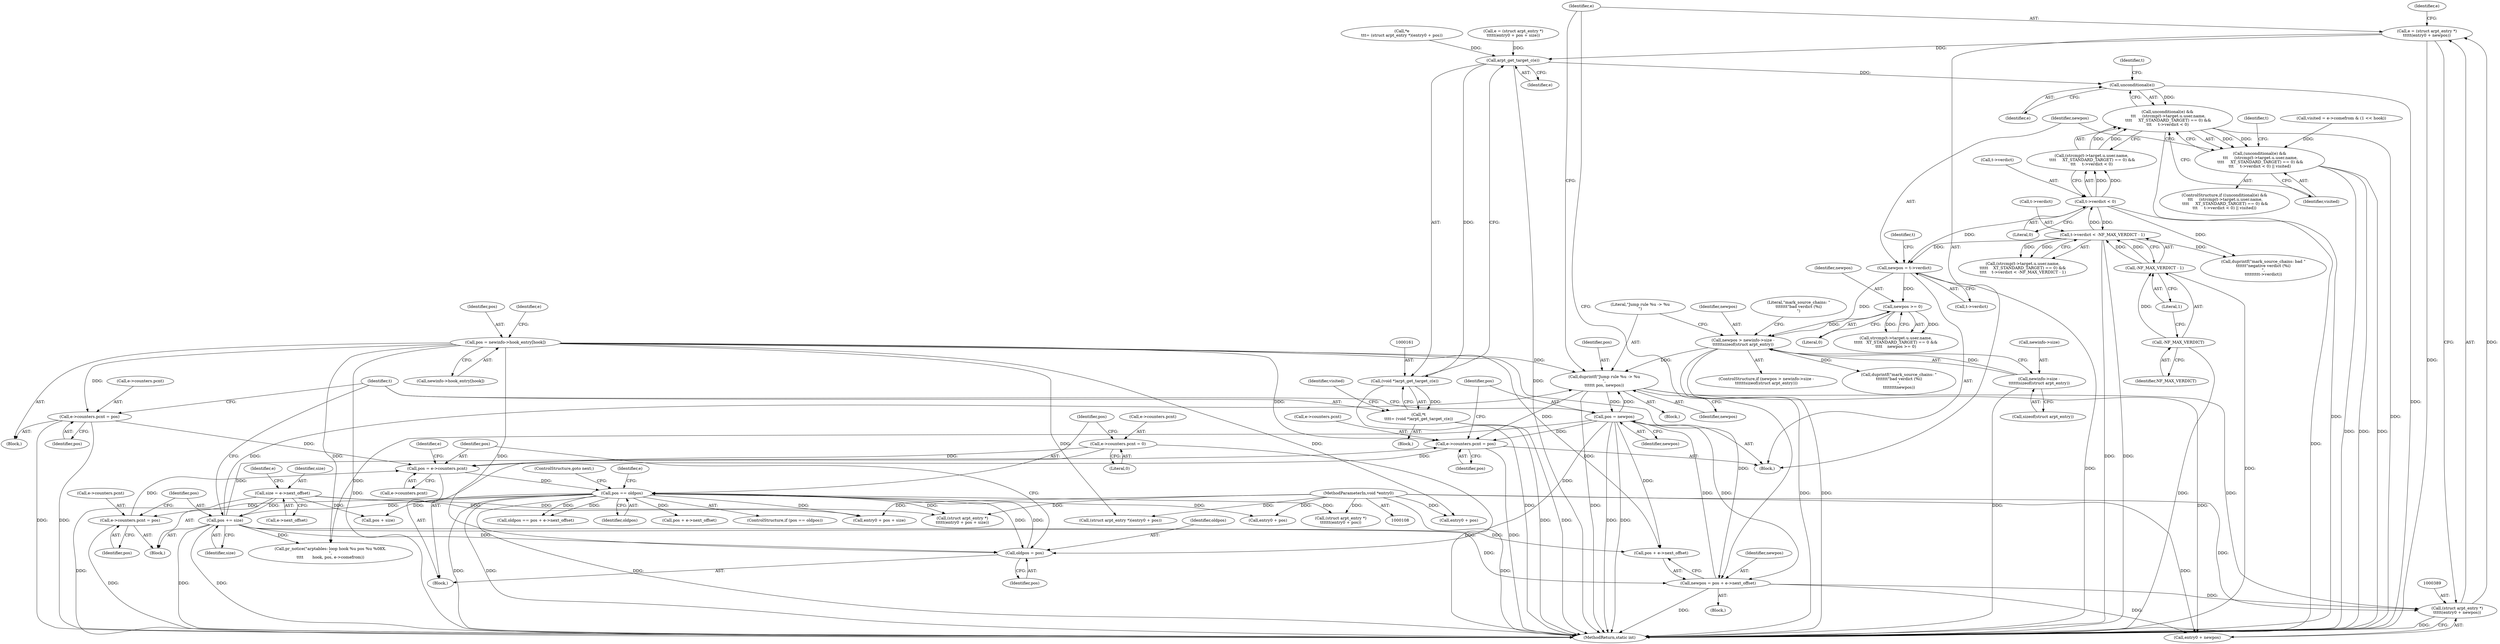 digraph "0_linux_54d83fc74aa9ec72794373cb47432c5f7fb1a309_1@pointer" {
"1000386" [label="(Call,e = (struct arpt_entry *)\n\t\t\t\t\t(entry0 + newpos))"];
"1000388" [label="(Call,(struct arpt_entry *)\n\t\t\t\t\t(entry0 + newpos))"];
"1000111" [label="(MethodParameterIn,void *entry0)"];
"1000373" [label="(Call,duprintf(\"Jump rule %u -> %u\n\",\n\t\t\t\t\t\t pos, newpos))"];
"1000400" [label="(Call,pos = newpos)"];
"1000379" [label="(Call,newpos = pos + e->next_offset)"];
"1000328" [label="(Call,pos += size)"];
"1000307" [label="(Call,size = e->next_offset)"];
"1000289" [label="(Call,pos == oldpos)"];
"1000274" [label="(Call,pos = e->counters.pcnt)"];
"1000393" [label="(Call,e->counters.pcnt = pos)"];
"1000125" [label="(Call,pos = newinfo->hook_entry[hook])"];
"1000281" [label="(Call,e->counters.pcnt = 0)"];
"1000148" [label="(Call,e->counters.pcnt = pos)"];
"1000321" [label="(Call,e->counters.pcnt = pos)"];
"1000271" [label="(Call,oldpos = pos)"];
"1000359" [label="(Call,newpos > newinfo->size -\n\t\t\t\t\t\tsizeof(struct arpt_entry))"];
"1000354" [label="(Call,newpos >= 0)"];
"1000334" [label="(Call,newpos = t->verdict)"];
"1000222" [label="(Call,t->verdict < 0)"];
"1000246" [label="(Call,t->verdict < -NF_MAX_VERDICT - 1)"];
"1000250" [label="(Call,-NF_MAX_VERDICT - 1)"];
"1000251" [label="(Call,-NF_MAX_VERDICT)"];
"1000361" [label="(Call,newinfo->size -\n\t\t\t\t\t\tsizeof(struct arpt_entry))"];
"1000162" [label="(Call,arpt_get_target_c(e))"];
"1000160" [label="(Call,(void *)arpt_get_target_c(e))"];
"1000158" [label="(Call,*t\n\t\t\t\t= (void *)arpt_get_target_c(e))"];
"1000206" [label="(Call,unconditional(e))"];
"1000205" [label="(Call,unconditional(e) &&\n \t\t\t     (strcmp(t->target.u.user.name,\n \t\t\t\t     XT_STANDARD_TARGET) == 0) &&\n\t\t\t     t->verdict < 0)"];
"1000204" [label="(Call,(unconditional(e) &&\n \t\t\t     (strcmp(t->target.u.user.name,\n \t\t\t\t     XT_STANDARD_TARGET) == 0) &&\n\t\t\t     t->verdict < 0) || visited)"];
"1000312" [label="(Call,e = (struct arpt_entry *)\n\t\t\t\t\t(entry0 + pos + size))"];
"1000203" [label="(ControlStructure,if ((unconditional(e) &&\n \t\t\t     (strcmp(t->target.u.user.name,\n \t\t\t\t     XT_STANDARD_TARGET) == 0) &&\n\t\t\t     t->verdict < 0) || visited))"];
"1000246" [label="(Call,t->verdict < -NF_MAX_VERDICT - 1)"];
"1000292" [label="(ControlStructure,goto next;)"];
"1000232" [label="(Call,(strcmp(t->target.u.user.name,\n\t\t\t\t\t    XT_STANDARD_TARGET) == 0) &&\n\t\t\t\t    t->verdict < -NF_MAX_VERDICT - 1)"];
"1000332" [label="(Block,)"];
"1000127" [label="(Call,newinfo->hook_entry[hook])"];
"1000313" [label="(Identifier,e)"];
"1000334" [label="(Call,newpos = t->verdict)"];
"1000358" [label="(ControlStructure,if (newpos > newinfo->size -\n\t\t\t\t\t\tsizeof(struct arpt_entry)))"];
"1000252" [label="(Identifier,NF_MAX_VERDICT)"];
"1000369" [label="(Literal,\"mark_source_chains: \"\n\t\t\t\t\t\t\t\"bad verdict (%i)\n\")"];
"1000354" [label="(Call,newpos >= 0)"];
"1000126" [label="(Identifier,pos)"];
"1000204" [label="(Call,(unconditional(e) &&\n \t\t\t     (strcmp(t->target.u.user.name,\n \t\t\t\t     XT_STANDARD_TARGET) == 0) &&\n\t\t\t     t->verdict < 0) || visited)"];
"1000375" [label="(Identifier,pos)"];
"1000409" [label="(MethodReturn,static int)"];
"1000215" [label="(Identifier,t)"];
"1000340" [label="(Call,strcmp(t->target.u.user.name,\n\t\t\t\t\t   XT_STANDARD_TARGET) == 0 &&\n\t\t\t\t    newpos >= 0)"];
"1000309" [label="(Call,e->next_offset)"];
"1000360" [label="(Identifier,newpos)"];
"1000282" [label="(Call,e->counters.pcnt)"];
"1000263" [label="(Block,)"];
"1000163" [label="(Identifier,e)"];
"1000390" [label="(Call,entry0 + newpos)"];
"1000271" [label="(Call,oldpos = pos)"];
"1000156" [label="(Block,)"];
"1000276" [label="(Call,e->counters.pcnt)"];
"1000295" [label="(Call,(struct arpt_entry *)\n\t\t\t\t\t\t(entry0 + pos))"];
"1000183" [label="(Call,pr_notice(\"arptables: loop hook %u pos %u %08X.\n\",\n\t\t\t\t       hook, pos, e->comefrom))"];
"1000284" [label="(Identifier,e)"];
"1000335" [label="(Identifier,newpos)"];
"1000402" [label="(Identifier,newpos)"];
"1000396" [label="(Identifier,e)"];
"1000223" [label="(Call,t->verdict)"];
"1000255" [label="(Call,duprintf(\"mark_source_chains: bad \"\n\t\t\t\t\t\t\"negative verdict (%i)\n\",\n\t\t\t\t\t\t\t\tt->verdict))"];
"1000300" [label="(Call,oldpos == pos + e->next_offset)"];
"1000400" [label="(Call,pos = newpos)"];
"1000291" [label="(Identifier,oldpos)"];
"1000206" [label="(Call,unconditional(e))"];
"1000207" [label="(Identifier,e)"];
"1000111" [label="(MethodParameterIn,void *entry0)"];
"1000373" [label="(Call,duprintf(\"Jump rule %u -> %u\n\",\n\t\t\t\t\t\t pos, newpos))"];
"1000149" [label="(Call,e->counters.pcnt)"];
"1000359" [label="(Call,newpos > newinfo->size -\n\t\t\t\t\t\tsizeof(struct arpt_entry))"];
"1000362" [label="(Call,newinfo->size)"];
"1000287" [label="(Literal,0)"];
"1000125" [label="(Call,pos = newinfo->hook_entry[hook])"];
"1000251" [label="(Call,-NF_MAX_VERDICT)"];
"1000166" [label="(Identifier,visited)"];
"1000135" [label="(Call,(struct arpt_entry *)(entry0 + pos))"];
"1000273" [label="(Identifier,pos)"];
"1000387" [label="(Identifier,e)"];
"1000336" [label="(Call,t->verdict)"];
"1000307" [label="(Call,size = e->next_offset)"];
"1000388" [label="(Call,(struct arpt_entry *)\n\t\t\t\t\t(entry0 + newpos))"];
"1000289" [label="(Call,pos == oldpos)"];
"1000302" [label="(Call,pos + e->next_offset)"];
"1000154" [label="(Identifier,pos)"];
"1000226" [label="(Literal,0)"];
"1000290" [label="(Identifier,pos)"];
"1000368" [label="(Call,duprintf(\"mark_source_chains: \"\n\t\t\t\t\t\t\t\"bad verdict (%i)\n\",\n\t\t\t\t\t\t\t\tnewpos))"];
"1000239" [label="(Identifier,t)"];
"1000386" [label="(Call,e = (struct arpt_entry *)\n\t\t\t\t\t(entry0 + newpos))"];
"1000328" [label="(Call,pos += size)"];
"1000123" [label="(Block,)"];
"1000134" [label="(Identifier,e)"];
"1000399" [label="(Identifier,pos)"];
"1000316" [label="(Call,entry0 + pos + size)"];
"1000137" [label="(Call,entry0 + pos)"];
"1000374" [label="(Literal,\"Jump rule %u -> %u\n\")"];
"1000148" [label="(Call,e->counters.pcnt = pos)"];
"1000356" [label="(Literal,0)"];
"1000250" [label="(Call,-NF_MAX_VERDICT - 1)"];
"1000297" [label="(Call,entry0 + pos)"];
"1000347" [label="(Identifier,t)"];
"1000222" [label="(Call,t->verdict < 0)"];
"1000401" [label="(Identifier,pos)"];
"1000160" [label="(Call,(void *)arpt_get_target_c(e))"];
"1000165" [label="(Call,visited = e->comefrom & (1 << hook))"];
"1000357" [label="(Block,)"];
"1000208" [label="(Call,(strcmp(t->target.u.user.name,\n \t\t\t\t     XT_STANDARD_TARGET) == 0) &&\n\t\t\t     t->verdict < 0)"];
"1000380" [label="(Identifier,newpos)"];
"1000381" [label="(Call,pos + e->next_offset)"];
"1000394" [label="(Call,e->counters.pcnt)"];
"1000321" [label="(Call,e->counters.pcnt = pos)"];
"1000330" [label="(Identifier,size)"];
"1000376" [label="(Identifier,newpos)"];
"1000365" [label="(Call,sizeof(struct arpt_entry))"];
"1000378" [label="(Block,)"];
"1000275" [label="(Identifier,pos)"];
"1000329" [label="(Identifier,pos)"];
"1000327" [label="(Identifier,pos)"];
"1000205" [label="(Call,unconditional(e) &&\n \t\t\t     (strcmp(t->target.u.user.name,\n \t\t\t\t     XT_STANDARD_TARGET) == 0) &&\n\t\t\t     t->verdict < 0)"];
"1000355" [label="(Identifier,newpos)"];
"1000318" [label="(Call,pos + size)"];
"1000361" [label="(Call,newinfo->size -\n\t\t\t\t\t\tsizeof(struct arpt_entry))"];
"1000158" [label="(Call,*t\n\t\t\t\t= (void *)arpt_get_target_c(e))"];
"1000314" [label="(Call,(struct arpt_entry *)\n\t\t\t\t\t(entry0 + pos + size))"];
"1000159" [label="(Identifier,t)"];
"1000133" [label="(Call,*e\n\t\t\t= (struct arpt_entry *)(entry0 + pos))"];
"1000162" [label="(Call,arpt_get_target_c(e))"];
"1000379" [label="(Call,newpos = pos + e->next_offset)"];
"1000322" [label="(Call,e->counters.pcnt)"];
"1000294" [label="(Identifier,e)"];
"1000274" [label="(Call,pos = e->counters.pcnt)"];
"1000227" [label="(Identifier,visited)"];
"1000228" [label="(Block,)"];
"1000288" [label="(ControlStructure,if (pos == oldpos))"];
"1000308" [label="(Identifier,size)"];
"1000253" [label="(Literal,1)"];
"1000272" [label="(Identifier,oldpos)"];
"1000393" [label="(Call,e->counters.pcnt = pos)"];
"1000247" [label="(Call,t->verdict)"];
"1000281" [label="(Call,e->counters.pcnt = 0)"];
"1000386" -> "1000332"  [label="AST: "];
"1000386" -> "1000388"  [label="CFG: "];
"1000387" -> "1000386"  [label="AST: "];
"1000388" -> "1000386"  [label="AST: "];
"1000396" -> "1000386"  [label="CFG: "];
"1000386" -> "1000409"  [label="DDG: "];
"1000386" -> "1000162"  [label="DDG: "];
"1000388" -> "1000386"  [label="DDG: "];
"1000388" -> "1000390"  [label="CFG: "];
"1000389" -> "1000388"  [label="AST: "];
"1000390" -> "1000388"  [label="AST: "];
"1000388" -> "1000409"  [label="DDG: "];
"1000111" -> "1000388"  [label="DDG: "];
"1000373" -> "1000388"  [label="DDG: "];
"1000379" -> "1000388"  [label="DDG: "];
"1000111" -> "1000108"  [label="AST: "];
"1000111" -> "1000409"  [label="DDG: "];
"1000111" -> "1000135"  [label="DDG: "];
"1000111" -> "1000137"  [label="DDG: "];
"1000111" -> "1000295"  [label="DDG: "];
"1000111" -> "1000297"  [label="DDG: "];
"1000111" -> "1000314"  [label="DDG: "];
"1000111" -> "1000316"  [label="DDG: "];
"1000111" -> "1000390"  [label="DDG: "];
"1000373" -> "1000357"  [label="AST: "];
"1000373" -> "1000376"  [label="CFG: "];
"1000374" -> "1000373"  [label="AST: "];
"1000375" -> "1000373"  [label="AST: "];
"1000376" -> "1000373"  [label="AST: "];
"1000387" -> "1000373"  [label="CFG: "];
"1000373" -> "1000409"  [label="DDG: "];
"1000400" -> "1000373"  [label="DDG: "];
"1000328" -> "1000373"  [label="DDG: "];
"1000125" -> "1000373"  [label="DDG: "];
"1000359" -> "1000373"  [label="DDG: "];
"1000373" -> "1000390"  [label="DDG: "];
"1000373" -> "1000393"  [label="DDG: "];
"1000373" -> "1000400"  [label="DDG: "];
"1000400" -> "1000332"  [label="AST: "];
"1000400" -> "1000402"  [label="CFG: "];
"1000401" -> "1000400"  [label="AST: "];
"1000402" -> "1000400"  [label="AST: "];
"1000159" -> "1000400"  [label="CFG: "];
"1000400" -> "1000409"  [label="DDG: "];
"1000400" -> "1000409"  [label="DDG: "];
"1000400" -> "1000183"  [label="DDG: "];
"1000400" -> "1000271"  [label="DDG: "];
"1000400" -> "1000379"  [label="DDG: "];
"1000400" -> "1000381"  [label="DDG: "];
"1000400" -> "1000393"  [label="DDG: "];
"1000379" -> "1000400"  [label="DDG: "];
"1000379" -> "1000378"  [label="AST: "];
"1000379" -> "1000381"  [label="CFG: "];
"1000380" -> "1000379"  [label="AST: "];
"1000381" -> "1000379"  [label="AST: "];
"1000387" -> "1000379"  [label="CFG: "];
"1000379" -> "1000409"  [label="DDG: "];
"1000328" -> "1000379"  [label="DDG: "];
"1000125" -> "1000379"  [label="DDG: "];
"1000379" -> "1000390"  [label="DDG: "];
"1000328" -> "1000228"  [label="AST: "];
"1000328" -> "1000330"  [label="CFG: "];
"1000329" -> "1000328"  [label="AST: "];
"1000330" -> "1000328"  [label="AST: "];
"1000159" -> "1000328"  [label="CFG: "];
"1000328" -> "1000409"  [label="DDG: "];
"1000328" -> "1000409"  [label="DDG: "];
"1000328" -> "1000183"  [label="DDG: "];
"1000328" -> "1000271"  [label="DDG: "];
"1000307" -> "1000328"  [label="DDG: "];
"1000289" -> "1000328"  [label="DDG: "];
"1000328" -> "1000381"  [label="DDG: "];
"1000328" -> "1000393"  [label="DDG: "];
"1000307" -> "1000228"  [label="AST: "];
"1000307" -> "1000309"  [label="CFG: "];
"1000308" -> "1000307"  [label="AST: "];
"1000309" -> "1000307"  [label="AST: "];
"1000313" -> "1000307"  [label="CFG: "];
"1000307" -> "1000409"  [label="DDG: "];
"1000307" -> "1000314"  [label="DDG: "];
"1000307" -> "1000316"  [label="DDG: "];
"1000307" -> "1000318"  [label="DDG: "];
"1000289" -> "1000288"  [label="AST: "];
"1000289" -> "1000291"  [label="CFG: "];
"1000290" -> "1000289"  [label="AST: "];
"1000291" -> "1000289"  [label="AST: "];
"1000292" -> "1000289"  [label="CFG: "];
"1000294" -> "1000289"  [label="CFG: "];
"1000289" -> "1000409"  [label="DDG: "];
"1000289" -> "1000409"  [label="DDG: "];
"1000289" -> "1000409"  [label="DDG: "];
"1000289" -> "1000271"  [label="DDG: "];
"1000274" -> "1000289"  [label="DDG: "];
"1000271" -> "1000289"  [label="DDG: "];
"1000289" -> "1000295"  [label="DDG: "];
"1000289" -> "1000297"  [label="DDG: "];
"1000289" -> "1000300"  [label="DDG: "];
"1000289" -> "1000300"  [label="DDG: "];
"1000289" -> "1000302"  [label="DDG: "];
"1000289" -> "1000314"  [label="DDG: "];
"1000289" -> "1000316"  [label="DDG: "];
"1000289" -> "1000318"  [label="DDG: "];
"1000289" -> "1000321"  [label="DDG: "];
"1000274" -> "1000263"  [label="AST: "];
"1000274" -> "1000276"  [label="CFG: "];
"1000275" -> "1000274"  [label="AST: "];
"1000276" -> "1000274"  [label="AST: "];
"1000284" -> "1000274"  [label="CFG: "];
"1000393" -> "1000274"  [label="DDG: "];
"1000281" -> "1000274"  [label="DDG: "];
"1000148" -> "1000274"  [label="DDG: "];
"1000321" -> "1000274"  [label="DDG: "];
"1000393" -> "1000332"  [label="AST: "];
"1000393" -> "1000399"  [label="CFG: "];
"1000394" -> "1000393"  [label="AST: "];
"1000399" -> "1000393"  [label="AST: "];
"1000401" -> "1000393"  [label="CFG: "];
"1000393" -> "1000409"  [label="DDG: "];
"1000125" -> "1000393"  [label="DDG: "];
"1000125" -> "1000123"  [label="AST: "];
"1000125" -> "1000127"  [label="CFG: "];
"1000126" -> "1000125"  [label="AST: "];
"1000127" -> "1000125"  [label="AST: "];
"1000134" -> "1000125"  [label="CFG: "];
"1000125" -> "1000409"  [label="DDG: "];
"1000125" -> "1000135"  [label="DDG: "];
"1000125" -> "1000137"  [label="DDG: "];
"1000125" -> "1000148"  [label="DDG: "];
"1000125" -> "1000183"  [label="DDG: "];
"1000125" -> "1000271"  [label="DDG: "];
"1000125" -> "1000381"  [label="DDG: "];
"1000281" -> "1000263"  [label="AST: "];
"1000281" -> "1000287"  [label="CFG: "];
"1000282" -> "1000281"  [label="AST: "];
"1000287" -> "1000281"  [label="AST: "];
"1000290" -> "1000281"  [label="CFG: "];
"1000281" -> "1000409"  [label="DDG: "];
"1000148" -> "1000123"  [label="AST: "];
"1000148" -> "1000154"  [label="CFG: "];
"1000149" -> "1000148"  [label="AST: "];
"1000154" -> "1000148"  [label="AST: "];
"1000159" -> "1000148"  [label="CFG: "];
"1000148" -> "1000409"  [label="DDG: "];
"1000148" -> "1000409"  [label="DDG: "];
"1000321" -> "1000228"  [label="AST: "];
"1000321" -> "1000327"  [label="CFG: "];
"1000322" -> "1000321"  [label="AST: "];
"1000327" -> "1000321"  [label="AST: "];
"1000329" -> "1000321"  [label="CFG: "];
"1000321" -> "1000409"  [label="DDG: "];
"1000271" -> "1000263"  [label="AST: "];
"1000271" -> "1000273"  [label="CFG: "];
"1000272" -> "1000271"  [label="AST: "];
"1000273" -> "1000271"  [label="AST: "];
"1000275" -> "1000271"  [label="CFG: "];
"1000359" -> "1000358"  [label="AST: "];
"1000359" -> "1000361"  [label="CFG: "];
"1000360" -> "1000359"  [label="AST: "];
"1000361" -> "1000359"  [label="AST: "];
"1000369" -> "1000359"  [label="CFG: "];
"1000374" -> "1000359"  [label="CFG: "];
"1000359" -> "1000409"  [label="DDG: "];
"1000359" -> "1000409"  [label="DDG: "];
"1000354" -> "1000359"  [label="DDG: "];
"1000334" -> "1000359"  [label="DDG: "];
"1000361" -> "1000359"  [label="DDG: "];
"1000359" -> "1000368"  [label="DDG: "];
"1000354" -> "1000340"  [label="AST: "];
"1000354" -> "1000356"  [label="CFG: "];
"1000355" -> "1000354"  [label="AST: "];
"1000356" -> "1000354"  [label="AST: "];
"1000340" -> "1000354"  [label="CFG: "];
"1000354" -> "1000340"  [label="DDG: "];
"1000354" -> "1000340"  [label="DDG: "];
"1000334" -> "1000354"  [label="DDG: "];
"1000334" -> "1000332"  [label="AST: "];
"1000334" -> "1000336"  [label="CFG: "];
"1000335" -> "1000334"  [label="AST: "];
"1000336" -> "1000334"  [label="AST: "];
"1000347" -> "1000334"  [label="CFG: "];
"1000334" -> "1000409"  [label="DDG: "];
"1000222" -> "1000334"  [label="DDG: "];
"1000246" -> "1000334"  [label="DDG: "];
"1000222" -> "1000208"  [label="AST: "];
"1000222" -> "1000226"  [label="CFG: "];
"1000223" -> "1000222"  [label="AST: "];
"1000226" -> "1000222"  [label="AST: "];
"1000208" -> "1000222"  [label="CFG: "];
"1000222" -> "1000409"  [label="DDG: "];
"1000222" -> "1000208"  [label="DDG: "];
"1000222" -> "1000208"  [label="DDG: "];
"1000246" -> "1000222"  [label="DDG: "];
"1000222" -> "1000246"  [label="DDG: "];
"1000222" -> "1000255"  [label="DDG: "];
"1000246" -> "1000232"  [label="AST: "];
"1000246" -> "1000250"  [label="CFG: "];
"1000247" -> "1000246"  [label="AST: "];
"1000250" -> "1000246"  [label="AST: "];
"1000232" -> "1000246"  [label="CFG: "];
"1000246" -> "1000409"  [label="DDG: "];
"1000246" -> "1000409"  [label="DDG: "];
"1000246" -> "1000232"  [label="DDG: "];
"1000246" -> "1000232"  [label="DDG: "];
"1000250" -> "1000246"  [label="DDG: "];
"1000250" -> "1000246"  [label="DDG: "];
"1000246" -> "1000255"  [label="DDG: "];
"1000250" -> "1000253"  [label="CFG: "];
"1000251" -> "1000250"  [label="AST: "];
"1000253" -> "1000250"  [label="AST: "];
"1000250" -> "1000409"  [label="DDG: "];
"1000251" -> "1000250"  [label="DDG: "];
"1000251" -> "1000252"  [label="CFG: "];
"1000252" -> "1000251"  [label="AST: "];
"1000253" -> "1000251"  [label="CFG: "];
"1000251" -> "1000409"  [label="DDG: "];
"1000361" -> "1000365"  [label="CFG: "];
"1000362" -> "1000361"  [label="AST: "];
"1000365" -> "1000361"  [label="AST: "];
"1000361" -> "1000409"  [label="DDG: "];
"1000162" -> "1000160"  [label="AST: "];
"1000162" -> "1000163"  [label="CFG: "];
"1000163" -> "1000162"  [label="AST: "];
"1000160" -> "1000162"  [label="CFG: "];
"1000162" -> "1000409"  [label="DDG: "];
"1000162" -> "1000160"  [label="DDG: "];
"1000312" -> "1000162"  [label="DDG: "];
"1000133" -> "1000162"  [label="DDG: "];
"1000162" -> "1000206"  [label="DDG: "];
"1000160" -> "1000158"  [label="AST: "];
"1000161" -> "1000160"  [label="AST: "];
"1000158" -> "1000160"  [label="CFG: "];
"1000160" -> "1000409"  [label="DDG: "];
"1000160" -> "1000158"  [label="DDG: "];
"1000158" -> "1000156"  [label="AST: "];
"1000159" -> "1000158"  [label="AST: "];
"1000166" -> "1000158"  [label="CFG: "];
"1000158" -> "1000409"  [label="DDG: "];
"1000158" -> "1000409"  [label="DDG: "];
"1000206" -> "1000205"  [label="AST: "];
"1000206" -> "1000207"  [label="CFG: "];
"1000207" -> "1000206"  [label="AST: "];
"1000215" -> "1000206"  [label="CFG: "];
"1000205" -> "1000206"  [label="CFG: "];
"1000206" -> "1000409"  [label="DDG: "];
"1000206" -> "1000205"  [label="DDG: "];
"1000205" -> "1000204"  [label="AST: "];
"1000205" -> "1000208"  [label="CFG: "];
"1000208" -> "1000205"  [label="AST: "];
"1000227" -> "1000205"  [label="CFG: "];
"1000204" -> "1000205"  [label="CFG: "];
"1000205" -> "1000409"  [label="DDG: "];
"1000205" -> "1000409"  [label="DDG: "];
"1000205" -> "1000204"  [label="DDG: "];
"1000205" -> "1000204"  [label="DDG: "];
"1000208" -> "1000205"  [label="DDG: "];
"1000208" -> "1000205"  [label="DDG: "];
"1000204" -> "1000203"  [label="AST: "];
"1000204" -> "1000227"  [label="CFG: "];
"1000227" -> "1000204"  [label="AST: "];
"1000239" -> "1000204"  [label="CFG: "];
"1000335" -> "1000204"  [label="CFG: "];
"1000204" -> "1000409"  [label="DDG: "];
"1000204" -> "1000409"  [label="DDG: "];
"1000204" -> "1000409"  [label="DDG: "];
"1000165" -> "1000204"  [label="DDG: "];
}
